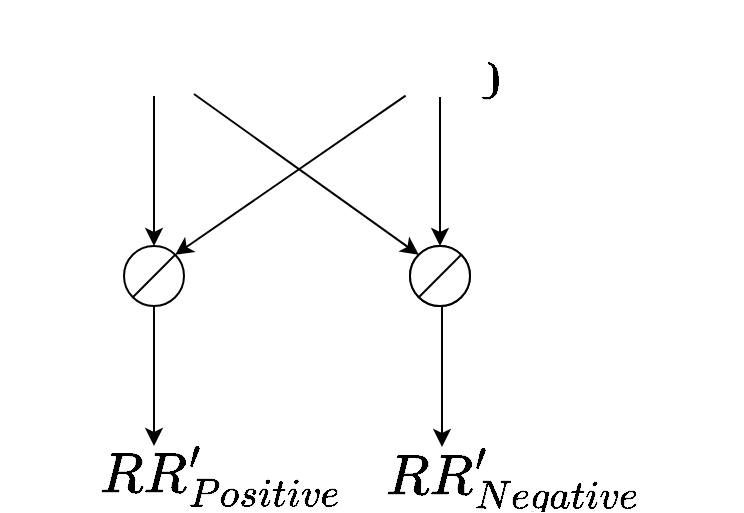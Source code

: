 <mxfile version="12.3.9" type="github" pages="1">
  <diagram id="ErTGY_6ML-W6KUS1sWa1" name="Page-1">
    <mxGraphModel dx="1422" dy="794" grid="1" gridSize="10" guides="1" tooltips="1" connect="1" arrows="1" fold="1" page="1" pageScale="1" pageWidth="827" pageHeight="1169" math="1" shadow="0">
      <root>
        <mxCell id="0"/>
        <mxCell id="1" parent="0"/>
        <mxCell id="Fuug4zXgTjasP_kXOBZ3-1" value="" style="group" parent="1" vertex="1" connectable="0">
          <mxGeometry x="161" y="161" width="30" height="30" as="geometry"/>
        </mxCell>
        <mxCell id="Fuug4zXgTjasP_kXOBZ3-2" value="" style="group" parent="Fuug4zXgTjasP_kXOBZ3-1" vertex="1" connectable="0">
          <mxGeometry width="30" height="30" as="geometry"/>
        </mxCell>
        <mxCell id="Fuug4zXgTjasP_kXOBZ3-3" value="" style="group" parent="Fuug4zXgTjasP_kXOBZ3-2" vertex="1" connectable="0">
          <mxGeometry width="30" height="30" as="geometry"/>
        </mxCell>
        <mxCell id="Fuug4zXgTjasP_kXOBZ3-4" value="" style="ellipse;whiteSpace=wrap;html=1;aspect=fixed;" parent="Fuug4zXgTjasP_kXOBZ3-3" vertex="1">
          <mxGeometry width="30" height="30" as="geometry"/>
        </mxCell>
        <mxCell id="Fuug4zXgTjasP_kXOBZ3-5" value="" style="endArrow=none;html=1;" parent="Fuug4zXgTjasP_kXOBZ3-3" edge="1">
          <mxGeometry width="50" height="50" relative="1" as="geometry">
            <mxPoint x="4.286" y="25.714" as="sourcePoint"/>
            <mxPoint x="25.714" y="4.286" as="targetPoint"/>
          </mxGeometry>
        </mxCell>
        <mxCell id="Fuug4zXgTjasP_kXOBZ3-6" value="&lt;span style=&quot;font-size: 32px ; text-align: left&quot;&gt;$$A$$&lt;/span&gt;" style="text;html=1;align=center;verticalAlign=middle;resizable=0;points=[];;autosize=1;" parent="1" vertex="1">
          <mxGeometry x="120" y="55" width="110" height="30" as="geometry"/>
        </mxCell>
        <mxCell id="Fuug4zXgTjasP_kXOBZ3-7" value="&lt;div style=&quot;text-align: left&quot;&gt;&lt;span style=&quot;font-size: 32px&quot;&gt;$$A_0$$&lt;/span&gt;&lt;/div&gt;" style="text;html=1;align=center;verticalAlign=middle;resizable=0;points=[];;autosize=1;" parent="1" vertex="1">
          <mxGeometry x="258" y="55" width="140" height="30" as="geometry"/>
        </mxCell>
        <mxCell id="Fuug4zXgTjasP_kXOBZ3-8" style="edgeStyle=orthogonalEdgeStyle;rounded=0;orthogonalLoop=1;jettySize=auto;html=1;exitX=0.5;exitY=1;exitDx=0;exitDy=0;" parent="1" source="Fuug4zXgTjasP_kXOBZ3-4" edge="1">
          <mxGeometry relative="1" as="geometry">
            <mxPoint x="176" y="261" as="targetPoint"/>
          </mxGeometry>
        </mxCell>
        <mxCell id="Fuug4zXgTjasP_kXOBZ3-9" value="&lt;font style=&quot;font-size: 24px&quot;&gt;$$RR&#39;_{Positive}$$&lt;/font&gt;" style="text;html=1;align=center;verticalAlign=middle;resizable=0;points=[];;autosize=1;" parent="1" vertex="1">
          <mxGeometry x="99" y="266" width="220" height="20" as="geometry"/>
        </mxCell>
        <mxCell id="Fuug4zXgTjasP_kXOBZ3-10" value="" style="ellipse;whiteSpace=wrap;html=1;aspect=fixed;" parent="1" vertex="1">
          <mxGeometry x="304" y="161" width="30" height="30" as="geometry"/>
        </mxCell>
        <mxCell id="Fuug4zXgTjasP_kXOBZ3-11" value="" style="group" parent="1" vertex="1" connectable="0">
          <mxGeometry x="304" y="161" width="30" height="30" as="geometry"/>
        </mxCell>
        <mxCell id="Fuug4zXgTjasP_kXOBZ3-12" value="" style="group" parent="Fuug4zXgTjasP_kXOBZ3-11" vertex="1" connectable="0">
          <mxGeometry width="30" height="30" as="geometry"/>
        </mxCell>
        <mxCell id="Fuug4zXgTjasP_kXOBZ3-13" value="" style="group" parent="Fuug4zXgTjasP_kXOBZ3-12" vertex="1" connectable="0">
          <mxGeometry width="30" height="30" as="geometry"/>
        </mxCell>
        <mxCell id="Fuug4zXgTjasP_kXOBZ3-14" value="" style="ellipse;whiteSpace=wrap;html=1;aspect=fixed;" parent="Fuug4zXgTjasP_kXOBZ3-13" vertex="1">
          <mxGeometry width="30" height="30" as="geometry"/>
        </mxCell>
        <mxCell id="Fuug4zXgTjasP_kXOBZ3-15" value="" style="endArrow=none;html=1;" parent="Fuug4zXgTjasP_kXOBZ3-13" edge="1">
          <mxGeometry width="50" height="50" relative="1" as="geometry">
            <mxPoint x="4.286" y="25.714" as="sourcePoint"/>
            <mxPoint x="25.714" y="4.286" as="targetPoint"/>
          </mxGeometry>
        </mxCell>
        <mxCell id="Fuug4zXgTjasP_kXOBZ3-16" style="edgeStyle=orthogonalEdgeStyle;rounded=0;orthogonalLoop=1;jettySize=auto;html=1;exitX=0.5;exitY=1;exitDx=0;exitDy=0;entryX=0.5;entryY=0;entryDx=0;entryDy=0;fontColor=#FFFFFF;" parent="1" source="Fuug4zXgTjasP_kXOBZ3-17" target="Fuug4zXgTjasP_kXOBZ3-4" edge="1">
          <mxGeometry relative="1" as="geometry"/>
        </mxCell>
        <mxCell id="Fuug4zXgTjasP_kXOBZ3-17" value="" style="whiteSpace=wrap;html=1;aspect=fixed;fontColor=#FFFFFF;strokeColor=none;" parent="1" vertex="1">
          <mxGeometry x="152.5" y="39" width="47" height="47" as="geometry"/>
        </mxCell>
        <mxCell id="Fuug4zXgTjasP_kXOBZ3-18" style="edgeStyle=orthogonalEdgeStyle;rounded=0;orthogonalLoop=1;jettySize=auto;html=1;exitX=0.5;exitY=1;exitDx=0;exitDy=0;entryX=0.5;entryY=0;entryDx=0;entryDy=0;fontColor=#FFFFFF;" parent="1" source="Fuug4zXgTjasP_kXOBZ3-19" target="Fuug4zXgTjasP_kXOBZ3-14" edge="1">
          <mxGeometry relative="1" as="geometry"/>
        </mxCell>
        <mxCell id="Fuug4zXgTjasP_kXOBZ3-19" value="" style="whiteSpace=wrap;html=1;aspect=fixed;fontColor=#FFFFFF;strokeColor=#FFFFFF;" parent="1" vertex="1">
          <mxGeometry x="295.5" y="39" width="47" height="47" as="geometry"/>
        </mxCell>
        <mxCell id="Fuug4zXgTjasP_kXOBZ3-20" value="" style="endArrow=classic;html=1;fontColor=#FFFFFF;entryX=0;entryY=0;entryDx=0;entryDy=0;" parent="1" target="Fuug4zXgTjasP_kXOBZ3-14" edge="1" source="Fuug4zXgTjasP_kXOBZ3-6">
          <mxGeometry width="50" height="50" relative="1" as="geometry">
            <mxPoint x="210.309" y="85" as="sourcePoint"/>
            <mxPoint x="250" y="101" as="targetPoint"/>
          </mxGeometry>
        </mxCell>
        <mxCell id="Fuug4zXgTjasP_kXOBZ3-21" value="" style="endArrow=classic;html=1;fontColor=#FFFFFF;exitX=0.313;exitY=1.027;exitDx=0;exitDy=0;exitPerimeter=0;entryX=1;entryY=0;entryDx=0;entryDy=0;" parent="1" source="Fuug4zXgTjasP_kXOBZ3-7" target="Fuug4zXgTjasP_kXOBZ3-4" edge="1">
          <mxGeometry width="50" height="50" relative="1" as="geometry">
            <mxPoint x="207.472" y="95" as="sourcePoint"/>
            <mxPoint x="192" y="176" as="targetPoint"/>
          </mxGeometry>
        </mxCell>
        <mxCell id="Fuug4zXgTjasP_kXOBZ3-22" style="edgeStyle=orthogonalEdgeStyle;rounded=0;orthogonalLoop=1;jettySize=auto;html=1;exitX=0.5;exitY=1;exitDx=0;exitDy=0;" parent="1" edge="1">
          <mxGeometry relative="1" as="geometry">
            <mxPoint x="320" y="261.5" as="targetPoint"/>
            <mxPoint x="320" y="191.167" as="sourcePoint"/>
          </mxGeometry>
        </mxCell>
        <mxCell id="Fuug4zXgTjasP_kXOBZ3-23" value="&lt;font style=&quot;font-size: 24px&quot;&gt;$$RR&#39;_{Negative}$$&lt;/font&gt;" style="text;html=1;align=center;verticalAlign=middle;resizable=0;points=[];;autosize=1;direction=east;" parent="1" vertex="1">
          <mxGeometry x="240" y="269" width="230" height="20" as="geometry"/>
        </mxCell>
      </root>
    </mxGraphModel>
  </diagram>
</mxfile>
